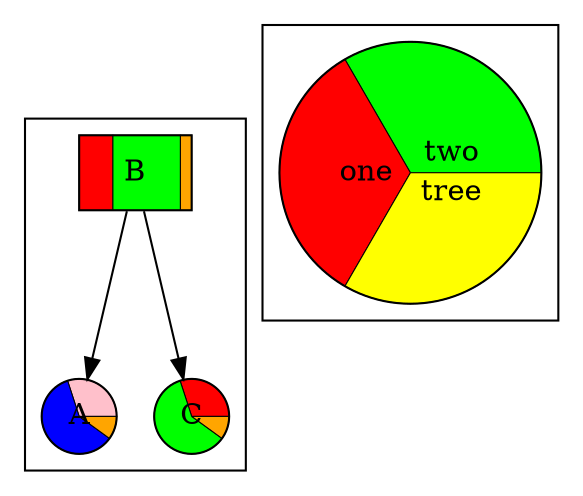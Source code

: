 digraph G {
  subgraph cluster_1 {
    node [shape=circle style=wedged fillcolor="red;0.3:green;0.6:orange"]
    A [fillcolor="pink;0.3:blue;0.6:orange"]
    B [style=striped shape=rectangle ]
    C

    B -> A
    B -> C
  }

  subgraph cluster_0 {
    nodepie
    [shape = "circle" style = "wedged" fillcolor = "green:red:yellow"
    label=<
    <TABLE BORDER="0" CELLBORDER="0" CELLSPACING="0">
    <TR>
    <TD PORT="f0" ROWSPAN="2">one</TD>
    <TD ROWSPAN="2">&nbsp;</TD>
    <TD>two</TD>
    </TR>
    <TR>
    <TD PORT="f0">tree</TD>
    </TR>
    </TABLE>
    >];
  }
}